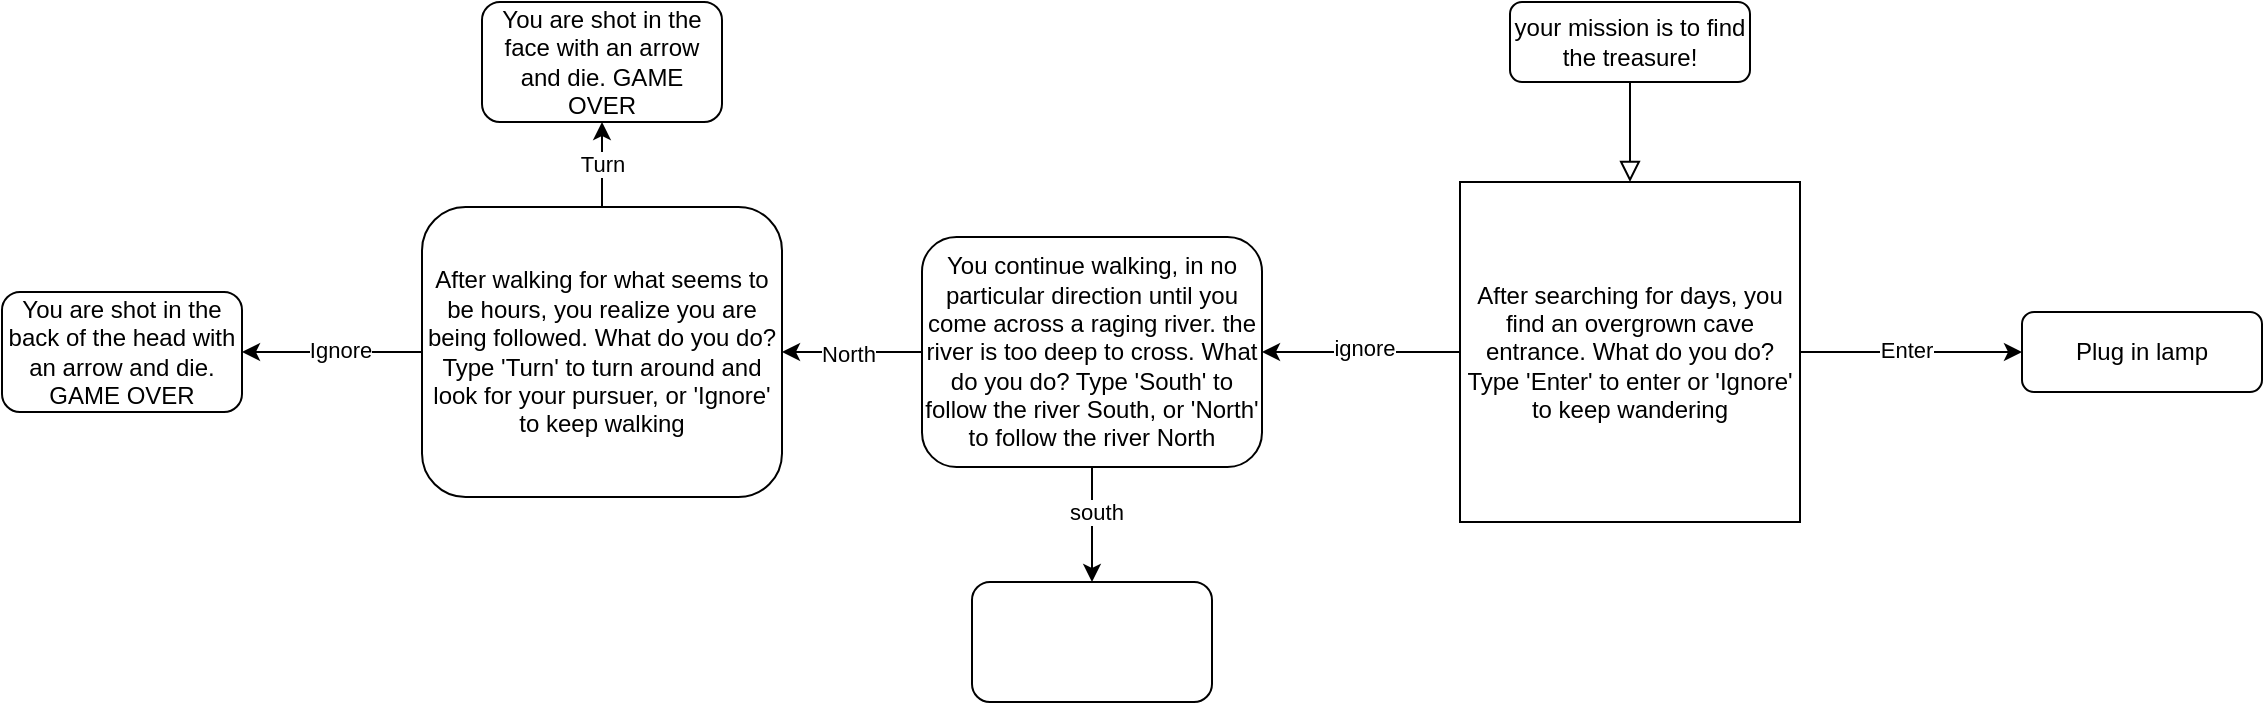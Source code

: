 <mxfile version="13.9.7" type="github">
  <diagram id="C5RBs43oDa-KdzZeNtuy" name="Page-1">
    <mxGraphModel dx="1756" dy="1121" grid="1" gridSize="10" guides="1" tooltips="1" connect="1" arrows="1" fold="1" page="1" pageScale="1" pageWidth="827" pageHeight="1169" math="0" shadow="0">
      <root>
        <mxCell id="WIyWlLk6GJQsqaUBKTNV-0" />
        <mxCell id="WIyWlLk6GJQsqaUBKTNV-1" parent="WIyWlLk6GJQsqaUBKTNV-0" />
        <mxCell id="WIyWlLk6GJQsqaUBKTNV-2" value="" style="rounded=0;html=1;jettySize=auto;orthogonalLoop=1;fontSize=11;endArrow=block;endFill=0;endSize=8;strokeWidth=1;shadow=0;labelBackgroundColor=none;edgeStyle=orthogonalEdgeStyle;entryX=0.5;entryY=0;entryDx=0;entryDy=0;" parent="WIyWlLk6GJQsqaUBKTNV-1" source="WIyWlLk6GJQsqaUBKTNV-3" target="wsGwZlvwTopMuStwnYJX-1" edge="1">
          <mxGeometry relative="1" as="geometry">
            <mxPoint x="414.5" y="80" as="targetPoint" />
          </mxGeometry>
        </mxCell>
        <mxCell id="WIyWlLk6GJQsqaUBKTNV-3" value="your mission is to find the treasure!" style="rounded=1;whiteSpace=wrap;html=1;fontSize=12;glass=0;strokeWidth=1;shadow=0;" parent="WIyWlLk6GJQsqaUBKTNV-1" vertex="1">
          <mxGeometry x="354" y="10" width="120" height="40" as="geometry" />
        </mxCell>
        <mxCell id="WIyWlLk6GJQsqaUBKTNV-7" value="Plug in lamp" style="rounded=1;whiteSpace=wrap;html=1;fontSize=12;glass=0;strokeWidth=1;shadow=0;" parent="WIyWlLk6GJQsqaUBKTNV-1" vertex="1">
          <mxGeometry x="610" y="165" width="120" height="40" as="geometry" />
        </mxCell>
        <mxCell id="wsGwZlvwTopMuStwnYJX-16" style="edgeStyle=orthogonalEdgeStyle;rounded=0;orthogonalLoop=1;jettySize=auto;html=1;" edge="1" parent="WIyWlLk6GJQsqaUBKTNV-1" source="wsGwZlvwTopMuStwnYJX-0">
          <mxGeometry relative="1" as="geometry">
            <mxPoint x="-10" y="185" as="targetPoint" />
          </mxGeometry>
        </mxCell>
        <mxCell id="wsGwZlvwTopMuStwnYJX-17" value="North" style="edgeLabel;html=1;align=center;verticalAlign=middle;resizable=0;points=[];" vertex="1" connectable="0" parent="wsGwZlvwTopMuStwnYJX-16">
          <mxGeometry x="0.057" relative="1" as="geometry">
            <mxPoint as="offset" />
          </mxGeometry>
        </mxCell>
        <mxCell id="wsGwZlvwTopMuStwnYJX-24" style="edgeStyle=orthogonalEdgeStyle;rounded=0;orthogonalLoop=1;jettySize=auto;html=1;exitX=0.5;exitY=1;exitDx=0;exitDy=0;" edge="1" parent="WIyWlLk6GJQsqaUBKTNV-1" source="wsGwZlvwTopMuStwnYJX-0">
          <mxGeometry relative="1" as="geometry">
            <mxPoint x="145" y="300" as="targetPoint" />
          </mxGeometry>
        </mxCell>
        <mxCell id="wsGwZlvwTopMuStwnYJX-26" value="south" style="edgeLabel;html=1;align=center;verticalAlign=middle;resizable=0;points=[];" vertex="1" connectable="0" parent="wsGwZlvwTopMuStwnYJX-24">
          <mxGeometry x="-0.252" y="2" relative="1" as="geometry">
            <mxPoint y="1" as="offset" />
          </mxGeometry>
        </mxCell>
        <mxCell id="wsGwZlvwTopMuStwnYJX-0" value="You continue walking, in no particular direction until you come across a raging river. the river is too deep to cross. What do you do? Type &#39;South&#39; to follow the river South, or &#39;North&#39; to follow the river North" style="rounded=1;whiteSpace=wrap;html=1;" vertex="1" parent="WIyWlLk6GJQsqaUBKTNV-1">
          <mxGeometry x="60" y="127.5" width="170" height="115" as="geometry" />
        </mxCell>
        <mxCell id="wsGwZlvwTopMuStwnYJX-9" style="edgeStyle=orthogonalEdgeStyle;rounded=0;orthogonalLoop=1;jettySize=auto;html=1;" edge="1" parent="WIyWlLk6GJQsqaUBKTNV-1" source="wsGwZlvwTopMuStwnYJX-1" target="wsGwZlvwTopMuStwnYJX-0">
          <mxGeometry relative="1" as="geometry" />
        </mxCell>
        <mxCell id="wsGwZlvwTopMuStwnYJX-10" value="ignore" style="edgeLabel;html=1;align=center;verticalAlign=middle;resizable=0;points=[];" vertex="1" connectable="0" parent="wsGwZlvwTopMuStwnYJX-9">
          <mxGeometry x="-0.023" y="-2" relative="1" as="geometry">
            <mxPoint as="offset" />
          </mxGeometry>
        </mxCell>
        <mxCell id="wsGwZlvwTopMuStwnYJX-13" style="edgeStyle=orthogonalEdgeStyle;rounded=0;orthogonalLoop=1;jettySize=auto;html=1;entryX=0;entryY=0.5;entryDx=0;entryDy=0;" edge="1" parent="WIyWlLk6GJQsqaUBKTNV-1" source="wsGwZlvwTopMuStwnYJX-1" target="WIyWlLk6GJQsqaUBKTNV-7">
          <mxGeometry relative="1" as="geometry" />
        </mxCell>
        <mxCell id="wsGwZlvwTopMuStwnYJX-14" value="Enter" style="edgeLabel;html=1;align=center;verticalAlign=middle;resizable=0;points=[];" vertex="1" connectable="0" parent="wsGwZlvwTopMuStwnYJX-13">
          <mxGeometry x="-0.045" y="1" relative="1" as="geometry">
            <mxPoint as="offset" />
          </mxGeometry>
        </mxCell>
        <mxCell id="wsGwZlvwTopMuStwnYJX-1" value="&lt;span&gt;After searching for days, you find an overgrown cave entrance. What do you do? Type &#39;Enter&#39; to enter or &#39;Ignore&#39; to keep wandering&lt;/span&gt;" style="whiteSpace=wrap;html=1;aspect=fixed;" vertex="1" parent="WIyWlLk6GJQsqaUBKTNV-1">
          <mxGeometry x="329" y="100" width="170" height="170" as="geometry" />
        </mxCell>
        <mxCell id="wsGwZlvwTopMuStwnYJX-19" value="Turn" style="edgeStyle=orthogonalEdgeStyle;rounded=0;orthogonalLoop=1;jettySize=auto;html=1;exitX=0.5;exitY=0;exitDx=0;exitDy=0;" edge="1" parent="WIyWlLk6GJQsqaUBKTNV-1" source="wsGwZlvwTopMuStwnYJX-18" target="wsGwZlvwTopMuStwnYJX-20">
          <mxGeometry relative="1" as="geometry">
            <mxPoint x="-100" y="70" as="targetPoint" />
          </mxGeometry>
        </mxCell>
        <mxCell id="wsGwZlvwTopMuStwnYJX-21" style="edgeStyle=orthogonalEdgeStyle;rounded=0;orthogonalLoop=1;jettySize=auto;html=1;exitX=0;exitY=0.5;exitDx=0;exitDy=0;" edge="1" parent="WIyWlLk6GJQsqaUBKTNV-1" source="wsGwZlvwTopMuStwnYJX-18">
          <mxGeometry relative="1" as="geometry">
            <mxPoint x="-280" y="185" as="targetPoint" />
          </mxGeometry>
        </mxCell>
        <mxCell id="wsGwZlvwTopMuStwnYJX-23" value="Ignore" style="edgeLabel;html=1;align=center;verticalAlign=middle;resizable=0;points=[];" vertex="1" connectable="0" parent="wsGwZlvwTopMuStwnYJX-21">
          <mxGeometry x="-0.089" y="-1" relative="1" as="geometry">
            <mxPoint as="offset" />
          </mxGeometry>
        </mxCell>
        <mxCell id="wsGwZlvwTopMuStwnYJX-18" value="After walking for what seems to be hours, you realize you are being followed. What do you do? Type &#39;Turn&#39; to turn around and look for your pursuer, or &#39;Ignore&#39; to keep walking" style="rounded=1;whiteSpace=wrap;html=1;" vertex="1" parent="WIyWlLk6GJQsqaUBKTNV-1">
          <mxGeometry x="-190" y="112.5" width="180" height="145" as="geometry" />
        </mxCell>
        <mxCell id="wsGwZlvwTopMuStwnYJX-20" value="You are shot in the face with an arrow and die. GAME OVER" style="rounded=1;whiteSpace=wrap;html=1;" vertex="1" parent="WIyWlLk6GJQsqaUBKTNV-1">
          <mxGeometry x="-160" y="10" width="120" height="60" as="geometry" />
        </mxCell>
        <mxCell id="wsGwZlvwTopMuStwnYJX-22" value="You are shot in the back of the head with an arrow and die. GAME OVER" style="rounded=1;whiteSpace=wrap;html=1;" vertex="1" parent="WIyWlLk6GJQsqaUBKTNV-1">
          <mxGeometry x="-400" y="155" width="120" height="60" as="geometry" />
        </mxCell>
        <mxCell id="wsGwZlvwTopMuStwnYJX-25" value="" style="rounded=1;whiteSpace=wrap;html=1;" vertex="1" parent="WIyWlLk6GJQsqaUBKTNV-1">
          <mxGeometry x="85" y="300" width="120" height="60" as="geometry" />
        </mxCell>
      </root>
    </mxGraphModel>
  </diagram>
</mxfile>
